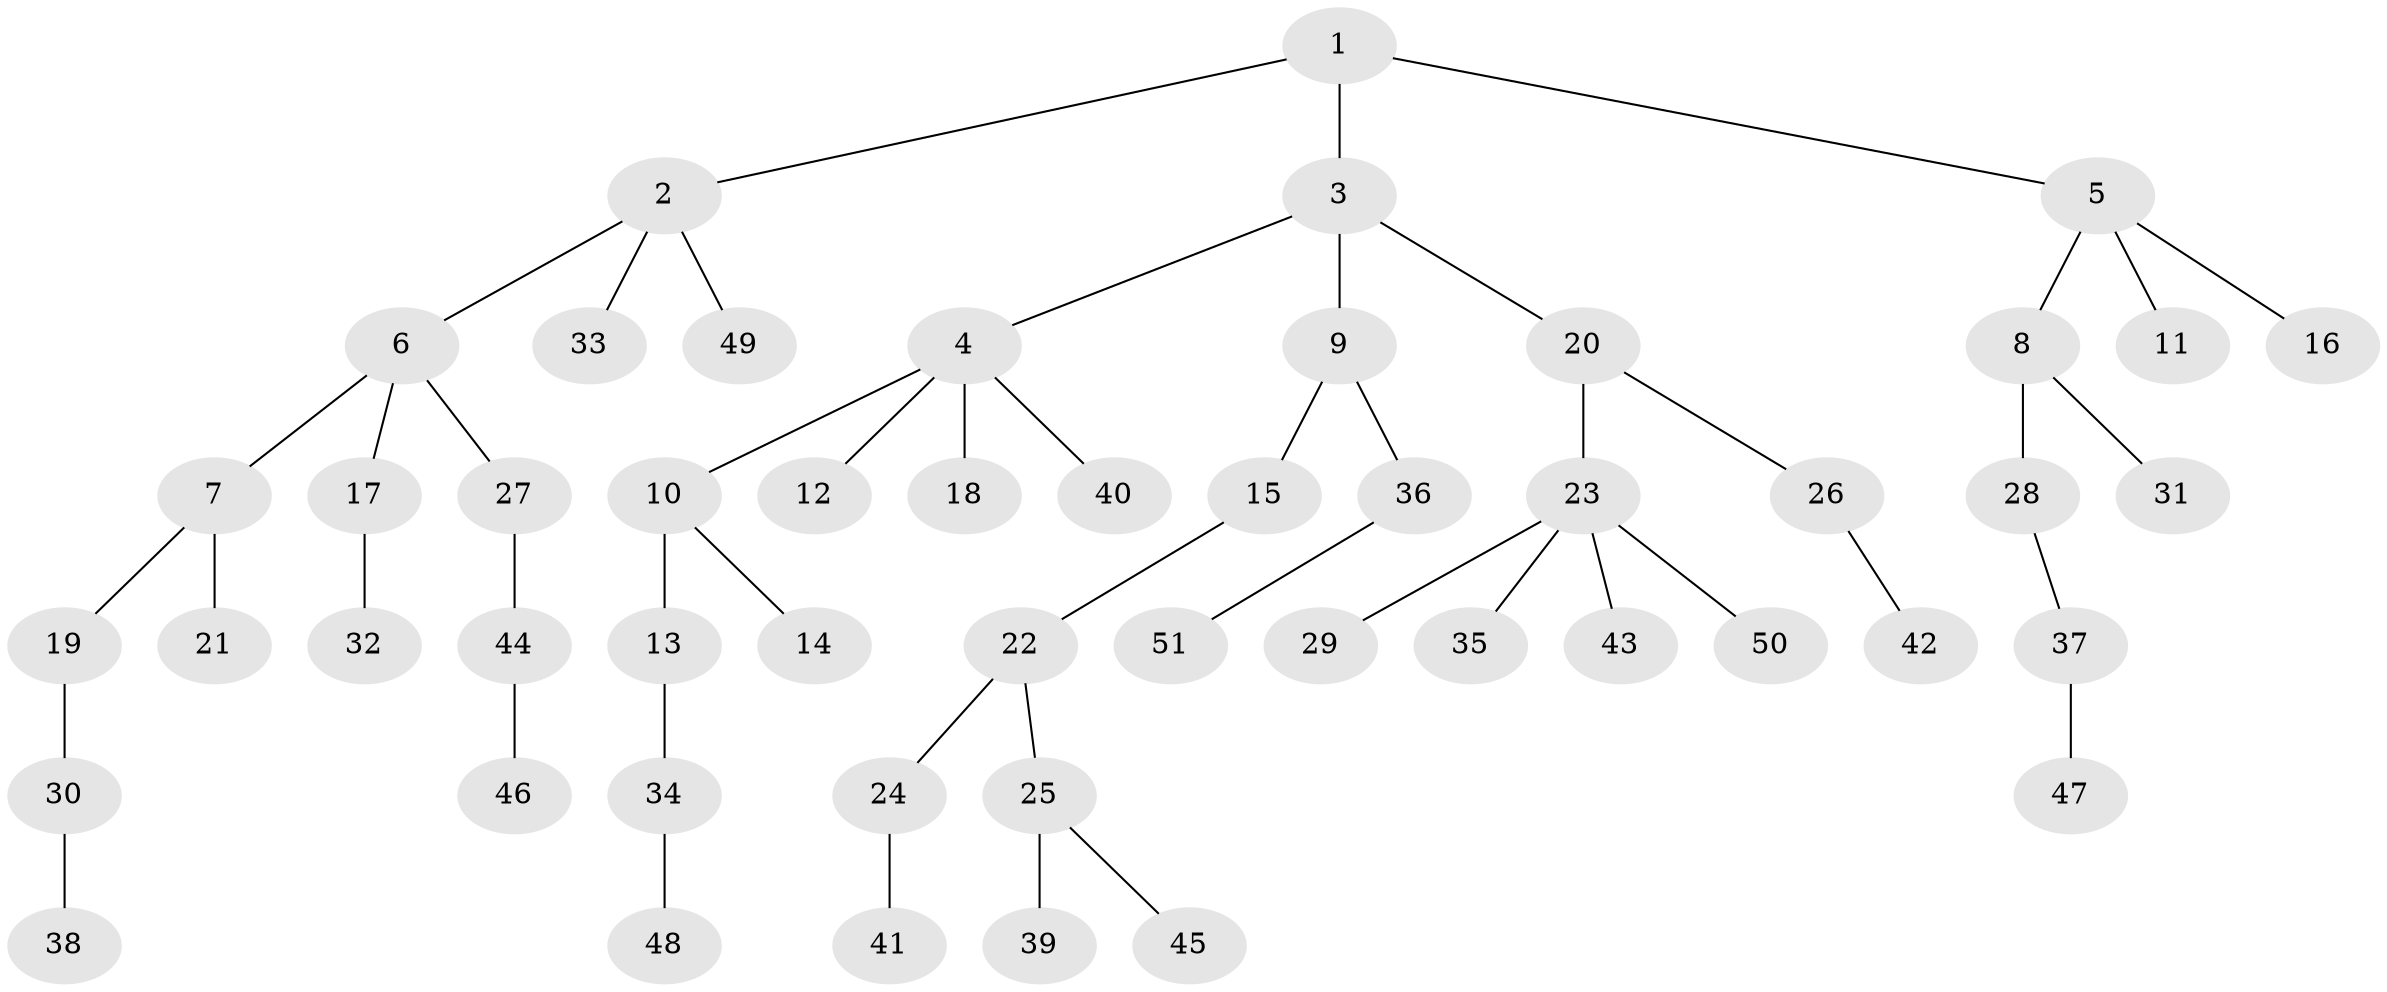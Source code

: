 // Generated by graph-tools (version 1.1) at 2025/50/03/09/25 03:50:24]
// undirected, 51 vertices, 50 edges
graph export_dot {
graph [start="1"]
  node [color=gray90,style=filled];
  1;
  2;
  3;
  4;
  5;
  6;
  7;
  8;
  9;
  10;
  11;
  12;
  13;
  14;
  15;
  16;
  17;
  18;
  19;
  20;
  21;
  22;
  23;
  24;
  25;
  26;
  27;
  28;
  29;
  30;
  31;
  32;
  33;
  34;
  35;
  36;
  37;
  38;
  39;
  40;
  41;
  42;
  43;
  44;
  45;
  46;
  47;
  48;
  49;
  50;
  51;
  1 -- 2;
  1 -- 3;
  1 -- 5;
  2 -- 6;
  2 -- 33;
  2 -- 49;
  3 -- 4;
  3 -- 9;
  3 -- 20;
  4 -- 10;
  4 -- 12;
  4 -- 18;
  4 -- 40;
  5 -- 8;
  5 -- 11;
  5 -- 16;
  6 -- 7;
  6 -- 17;
  6 -- 27;
  7 -- 19;
  7 -- 21;
  8 -- 28;
  8 -- 31;
  9 -- 15;
  9 -- 36;
  10 -- 13;
  10 -- 14;
  13 -- 34;
  15 -- 22;
  17 -- 32;
  19 -- 30;
  20 -- 23;
  20 -- 26;
  22 -- 24;
  22 -- 25;
  23 -- 29;
  23 -- 35;
  23 -- 43;
  23 -- 50;
  24 -- 41;
  25 -- 39;
  25 -- 45;
  26 -- 42;
  27 -- 44;
  28 -- 37;
  30 -- 38;
  34 -- 48;
  36 -- 51;
  37 -- 47;
  44 -- 46;
}

